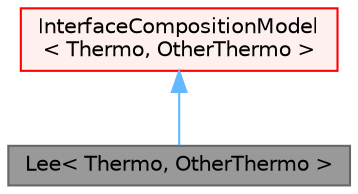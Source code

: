 digraph "Lee&lt; Thermo, OtherThermo &gt;"
{
 // LATEX_PDF_SIZE
  bgcolor="transparent";
  edge [fontname=Helvetica,fontsize=10,labelfontname=Helvetica,labelfontsize=10];
  node [fontname=Helvetica,fontsize=10,shape=box,height=0.2,width=0.4];
  Node1 [id="Node000001",label="Lee\< Thermo, OtherThermo \>",height=0.2,width=0.4,color="gray40", fillcolor="grey60", style="filled", fontcolor="black",tooltip="Mass transfer Lee model. Simple model driven by field value difference as:"];
  Node2 -> Node1 [id="edge1_Node000001_Node000002",dir="back",color="steelblue1",style="solid",tooltip=" "];
  Node2 [id="Node000002",label="InterfaceCompositionModel\l\< Thermo, OtherThermo \>",height=0.2,width=0.4,color="red", fillcolor="#FFF0F0", style="filled",URL="$classFoam_1_1InterfaceCompositionModel.html",tooltip="Base class for interface composition models, templated on the two thermodynamic models either side of..."];
}
